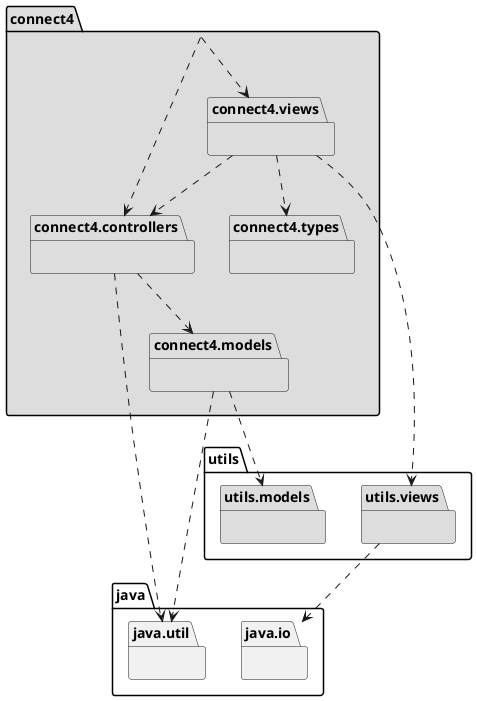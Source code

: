 @startuml architecture

package connect4 #DDDDDD { }
package utils.models #DDDDDD { }
package utils.views #DDDDDD { }
package connect4.controllers #DDDDDD { }
package connect4.models #DDDDDD { }
package connect4.views #DDDDDD { }
package connect4.types #DDDDDD { }
package java.io{ }
package java.util{ }

connect4 .down.> connect4.views
connect4 .down.> connect4.controllers

connect4.controllers .down.> connect4.models
connect4.controllers .down.> java.util

connect4.models .down.> java.util
connect4.models .down.> utils.models

utils.views .down.> java.io

connect4.views .down.> connect4.controllers
connect4.views .down.> utils.views
connect4.views .down.> connect4.types

@enduml